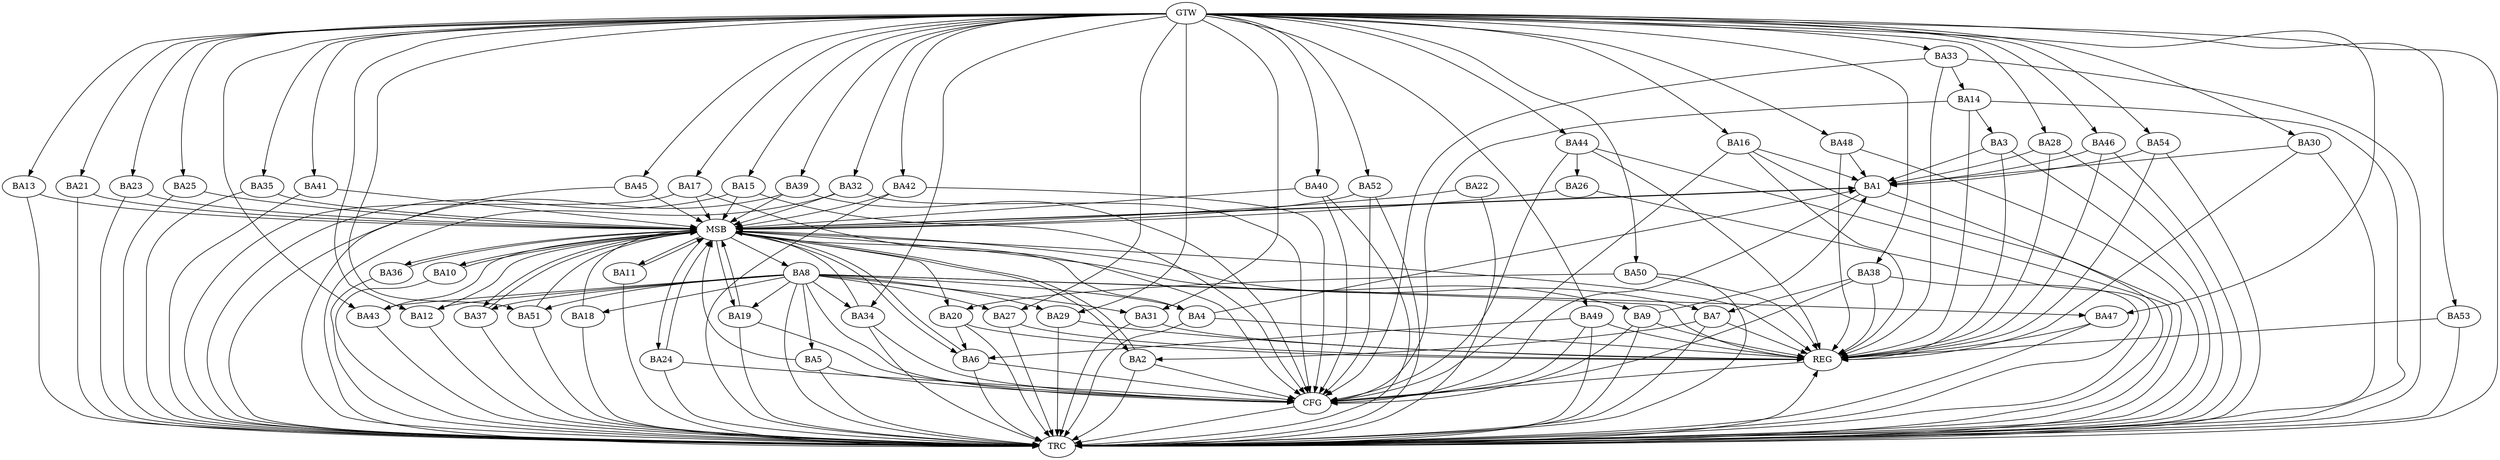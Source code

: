strict digraph G {
  BA1 [ label="BA1" ];
  BA2 [ label="BA2" ];
  BA3 [ label="BA3" ];
  BA4 [ label="BA4" ];
  BA5 [ label="BA5" ];
  BA6 [ label="BA6" ];
  BA7 [ label="BA7" ];
  BA8 [ label="BA8" ];
  BA9 [ label="BA9" ];
  BA10 [ label="BA10" ];
  BA11 [ label="BA11" ];
  BA12 [ label="BA12" ];
  BA13 [ label="BA13" ];
  BA14 [ label="BA14" ];
  BA15 [ label="BA15" ];
  BA16 [ label="BA16" ];
  BA17 [ label="BA17" ];
  BA18 [ label="BA18" ];
  BA19 [ label="BA19" ];
  BA20 [ label="BA20" ];
  BA21 [ label="BA21" ];
  BA22 [ label="BA22" ];
  BA23 [ label="BA23" ];
  BA24 [ label="BA24" ];
  BA25 [ label="BA25" ];
  BA26 [ label="BA26" ];
  BA27 [ label="BA27" ];
  BA28 [ label="BA28" ];
  BA29 [ label="BA29" ];
  BA30 [ label="BA30" ];
  BA31 [ label="BA31" ];
  BA32 [ label="BA32" ];
  BA33 [ label="BA33" ];
  BA34 [ label="BA34" ];
  BA35 [ label="BA35" ];
  BA36 [ label="BA36" ];
  BA37 [ label="BA37" ];
  BA38 [ label="BA38" ];
  BA39 [ label="BA39" ];
  BA40 [ label="BA40" ];
  BA41 [ label="BA41" ];
  BA42 [ label="BA42" ];
  BA43 [ label="BA43" ];
  BA44 [ label="BA44" ];
  BA45 [ label="BA45" ];
  BA46 [ label="BA46" ];
  BA47 [ label="BA47" ];
  BA48 [ label="BA48" ];
  BA49 [ label="BA49" ];
  BA50 [ label="BA50" ];
  BA51 [ label="BA51" ];
  BA52 [ label="BA52" ];
  BA53 [ label="BA53" ];
  BA54 [ label="BA54" ];
  GTW [ label="GTW" ];
  REG [ label="REG" ];
  MSB [ label="MSB" ];
  CFG [ label="CFG" ];
  TRC [ label="TRC" ];
  BA3 -> BA1;
  BA4 -> BA1;
  BA7 -> BA2;
  BA8 -> BA4;
  BA9 -> BA1;
  BA14 -> BA3;
  BA16 -> BA1;
  BA20 -> BA6;
  BA28 -> BA1;
  BA30 -> BA1;
  BA33 -> BA14;
  BA38 -> BA7;
  BA44 -> BA26;
  BA46 -> BA1;
  BA48 -> BA1;
  BA49 -> BA6;
  BA50 -> BA20;
  BA54 -> BA1;
  GTW -> BA12;
  GTW -> BA13;
  GTW -> BA15;
  GTW -> BA16;
  GTW -> BA17;
  GTW -> BA21;
  GTW -> BA23;
  GTW -> BA25;
  GTW -> BA27;
  GTW -> BA28;
  GTW -> BA29;
  GTW -> BA30;
  GTW -> BA31;
  GTW -> BA32;
  GTW -> BA33;
  GTW -> BA34;
  GTW -> BA35;
  GTW -> BA38;
  GTW -> BA39;
  GTW -> BA40;
  GTW -> BA41;
  GTW -> BA42;
  GTW -> BA43;
  GTW -> BA44;
  GTW -> BA45;
  GTW -> BA46;
  GTW -> BA47;
  GTW -> BA48;
  GTW -> BA49;
  GTW -> BA50;
  GTW -> BA51;
  GTW -> BA52;
  GTW -> BA53;
  GTW -> BA54;
  BA3 -> REG;
  BA4 -> REG;
  BA7 -> REG;
  BA8 -> REG;
  BA9 -> REG;
  BA14 -> REG;
  BA16 -> REG;
  BA20 -> REG;
  BA27 -> REG;
  BA28 -> REG;
  BA29 -> REG;
  BA30 -> REG;
  BA31 -> REG;
  BA33 -> REG;
  BA38 -> REG;
  BA44 -> REG;
  BA46 -> REG;
  BA47 -> REG;
  BA48 -> REG;
  BA49 -> REG;
  BA50 -> REG;
  BA53 -> REG;
  BA54 -> REG;
  BA1 -> MSB;
  MSB -> BA2;
  MSB -> REG;
  BA2 -> MSB;
  MSB -> BA1;
  BA5 -> MSB;
  BA6 -> MSB;
  BA10 -> MSB;
  BA11 -> MSB;
  BA12 -> MSB;
  BA13 -> MSB;
  BA15 -> MSB;
  BA17 -> MSB;
  MSB -> BA4;
  BA18 -> MSB;
  BA19 -> MSB;
  MSB -> BA9;
  BA21 -> MSB;
  MSB -> BA6;
  BA22 -> MSB;
  BA23 -> MSB;
  BA24 -> MSB;
  MSB -> BA19;
  BA25 -> MSB;
  MSB -> BA8;
  BA26 -> MSB;
  BA32 -> MSB;
  MSB -> BA7;
  BA34 -> MSB;
  MSB -> BA20;
  BA35 -> MSB;
  BA36 -> MSB;
  BA37 -> MSB;
  MSB -> BA36;
  BA39 -> MSB;
  MSB -> BA24;
  BA40 -> MSB;
  MSB -> BA10;
  BA41 -> MSB;
  MSB -> BA37;
  BA42 -> MSB;
  BA43 -> MSB;
  BA45 -> MSB;
  BA51 -> MSB;
  BA52 -> MSB;
  MSB -> BA11;
  BA2 -> CFG;
  BA40 -> CFG;
  BA42 -> CFG;
  BA19 -> CFG;
  BA6 -> CFG;
  BA16 -> CFG;
  BA33 -> CFG;
  BA14 -> CFG;
  BA49 -> CFG;
  BA24 -> CFG;
  BA52 -> CFG;
  BA17 -> CFG;
  BA5 -> CFG;
  BA9 -> CFG;
  BA1 -> CFG;
  BA32 -> CFG;
  BA44 -> CFG;
  BA15 -> CFG;
  BA8 -> CFG;
  BA39 -> CFG;
  BA38 -> CFG;
  BA34 -> CFG;
  REG -> CFG;
  BA1 -> TRC;
  BA2 -> TRC;
  BA3 -> TRC;
  BA4 -> TRC;
  BA5 -> TRC;
  BA6 -> TRC;
  BA7 -> TRC;
  BA8 -> TRC;
  BA9 -> TRC;
  BA10 -> TRC;
  BA11 -> TRC;
  BA12 -> TRC;
  BA13 -> TRC;
  BA14 -> TRC;
  BA15 -> TRC;
  BA16 -> TRC;
  BA17 -> TRC;
  BA18 -> TRC;
  BA19 -> TRC;
  BA20 -> TRC;
  BA21 -> TRC;
  BA22 -> TRC;
  BA23 -> TRC;
  BA24 -> TRC;
  BA25 -> TRC;
  BA26 -> TRC;
  BA27 -> TRC;
  BA28 -> TRC;
  BA29 -> TRC;
  BA30 -> TRC;
  BA31 -> TRC;
  BA32 -> TRC;
  BA33 -> TRC;
  BA34 -> TRC;
  BA35 -> TRC;
  BA36 -> TRC;
  BA37 -> TRC;
  BA38 -> TRC;
  BA39 -> TRC;
  BA40 -> TRC;
  BA41 -> TRC;
  BA42 -> TRC;
  BA43 -> TRC;
  BA44 -> TRC;
  BA45 -> TRC;
  BA46 -> TRC;
  BA47 -> TRC;
  BA48 -> TRC;
  BA49 -> TRC;
  BA50 -> TRC;
  BA51 -> TRC;
  BA52 -> TRC;
  BA53 -> TRC;
  BA54 -> TRC;
  GTW -> TRC;
  CFG -> TRC;
  TRC -> REG;
  BA8 -> BA29;
  BA8 -> BA43;
  BA8 -> BA5;
  BA8 -> BA12;
  BA8 -> BA37;
  BA8 -> BA19;
  BA8 -> BA31;
  BA8 -> BA18;
  BA8 -> BA34;
  BA8 -> BA27;
  BA8 -> BA47;
  BA8 -> BA51;
}
